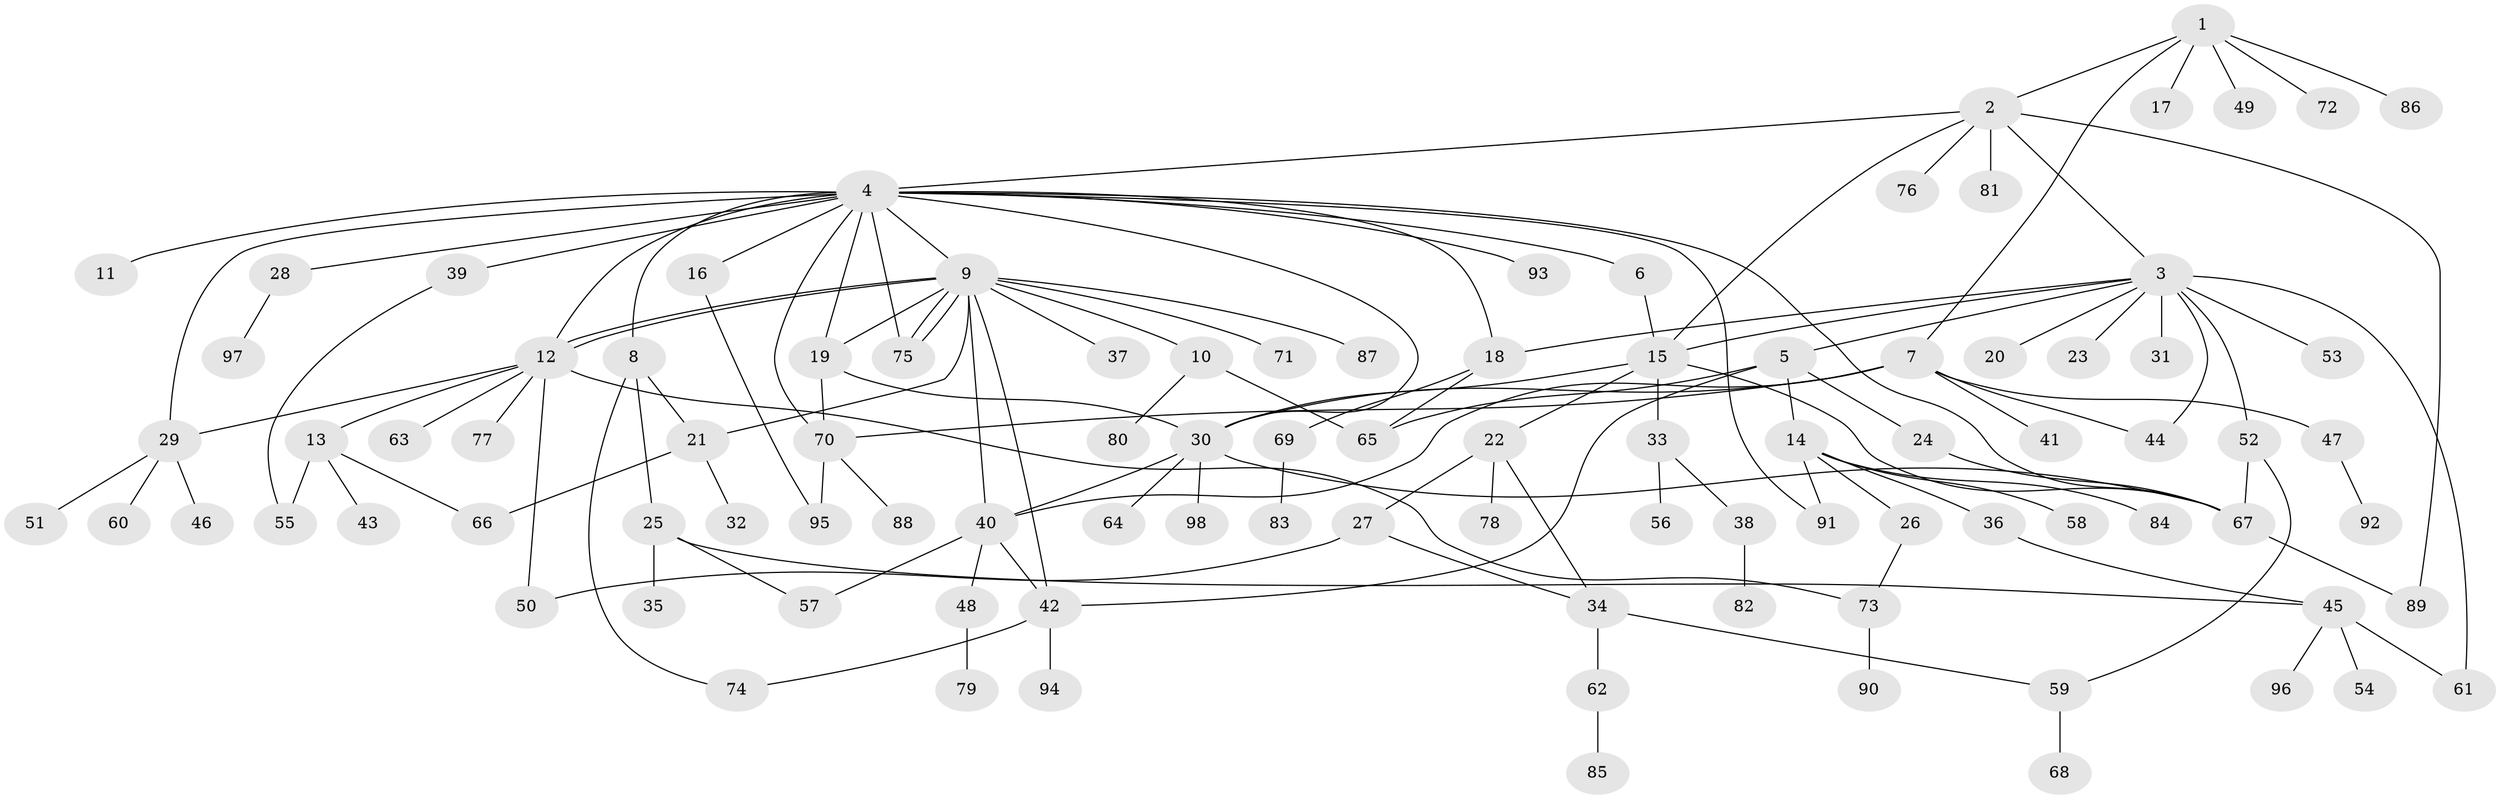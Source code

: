 // coarse degree distribution, {5: 0.027777777777777776, 6: 0.041666666666666664, 14: 0.027777777777777776, 17: 0.013888888888888888, 2: 0.18055555555555555, 11: 0.013888888888888888, 4: 0.1111111111111111, 1: 0.5277777777777778, 10: 0.013888888888888888, 8: 0.013888888888888888, 7: 0.013888888888888888, 3: 0.013888888888888888}
// Generated by graph-tools (version 1.1) at 2025/51/02/27/25 19:51:58]
// undirected, 98 vertices, 136 edges
graph export_dot {
graph [start="1"]
  node [color=gray90,style=filled];
  1;
  2;
  3;
  4;
  5;
  6;
  7;
  8;
  9;
  10;
  11;
  12;
  13;
  14;
  15;
  16;
  17;
  18;
  19;
  20;
  21;
  22;
  23;
  24;
  25;
  26;
  27;
  28;
  29;
  30;
  31;
  32;
  33;
  34;
  35;
  36;
  37;
  38;
  39;
  40;
  41;
  42;
  43;
  44;
  45;
  46;
  47;
  48;
  49;
  50;
  51;
  52;
  53;
  54;
  55;
  56;
  57;
  58;
  59;
  60;
  61;
  62;
  63;
  64;
  65;
  66;
  67;
  68;
  69;
  70;
  71;
  72;
  73;
  74;
  75;
  76;
  77;
  78;
  79;
  80;
  81;
  82;
  83;
  84;
  85;
  86;
  87;
  88;
  89;
  90;
  91;
  92;
  93;
  94;
  95;
  96;
  97;
  98;
  1 -- 2;
  1 -- 7;
  1 -- 17;
  1 -- 49;
  1 -- 72;
  1 -- 86;
  2 -- 3;
  2 -- 4;
  2 -- 15;
  2 -- 76;
  2 -- 81;
  2 -- 89;
  3 -- 5;
  3 -- 15;
  3 -- 18;
  3 -- 20;
  3 -- 23;
  3 -- 31;
  3 -- 44;
  3 -- 52;
  3 -- 53;
  3 -- 61;
  4 -- 6;
  4 -- 8;
  4 -- 9;
  4 -- 11;
  4 -- 12;
  4 -- 16;
  4 -- 18;
  4 -- 19;
  4 -- 28;
  4 -- 29;
  4 -- 30;
  4 -- 39;
  4 -- 67;
  4 -- 70;
  4 -- 75;
  4 -- 91;
  4 -- 93;
  5 -- 14;
  5 -- 24;
  5 -- 42;
  5 -- 65;
  6 -- 15;
  7 -- 30;
  7 -- 40;
  7 -- 41;
  7 -- 44;
  7 -- 47;
  7 -- 70;
  8 -- 21;
  8 -- 25;
  8 -- 74;
  9 -- 10;
  9 -- 12;
  9 -- 12;
  9 -- 19;
  9 -- 21;
  9 -- 37;
  9 -- 40;
  9 -- 42;
  9 -- 71;
  9 -- 75;
  9 -- 75;
  9 -- 87;
  10 -- 65;
  10 -- 80;
  12 -- 13;
  12 -- 29;
  12 -- 50;
  12 -- 63;
  12 -- 73;
  12 -- 77;
  13 -- 43;
  13 -- 55;
  13 -- 66;
  14 -- 26;
  14 -- 36;
  14 -- 58;
  14 -- 84;
  14 -- 91;
  15 -- 22;
  15 -- 30;
  15 -- 33;
  15 -- 67;
  16 -- 95;
  18 -- 65;
  18 -- 69;
  19 -- 30;
  19 -- 70;
  21 -- 32;
  21 -- 66;
  22 -- 27;
  22 -- 34;
  22 -- 78;
  24 -- 67;
  25 -- 35;
  25 -- 45;
  25 -- 57;
  26 -- 73;
  27 -- 34;
  27 -- 50;
  28 -- 97;
  29 -- 46;
  29 -- 51;
  29 -- 60;
  30 -- 40;
  30 -- 64;
  30 -- 67;
  30 -- 98;
  33 -- 38;
  33 -- 56;
  34 -- 59;
  34 -- 62;
  36 -- 45;
  38 -- 82;
  39 -- 55;
  40 -- 42;
  40 -- 48;
  40 -- 57;
  42 -- 74;
  42 -- 94;
  45 -- 54;
  45 -- 61;
  45 -- 96;
  47 -- 92;
  48 -- 79;
  52 -- 59;
  52 -- 67;
  59 -- 68;
  62 -- 85;
  67 -- 89;
  69 -- 83;
  70 -- 88;
  70 -- 95;
  73 -- 90;
}
